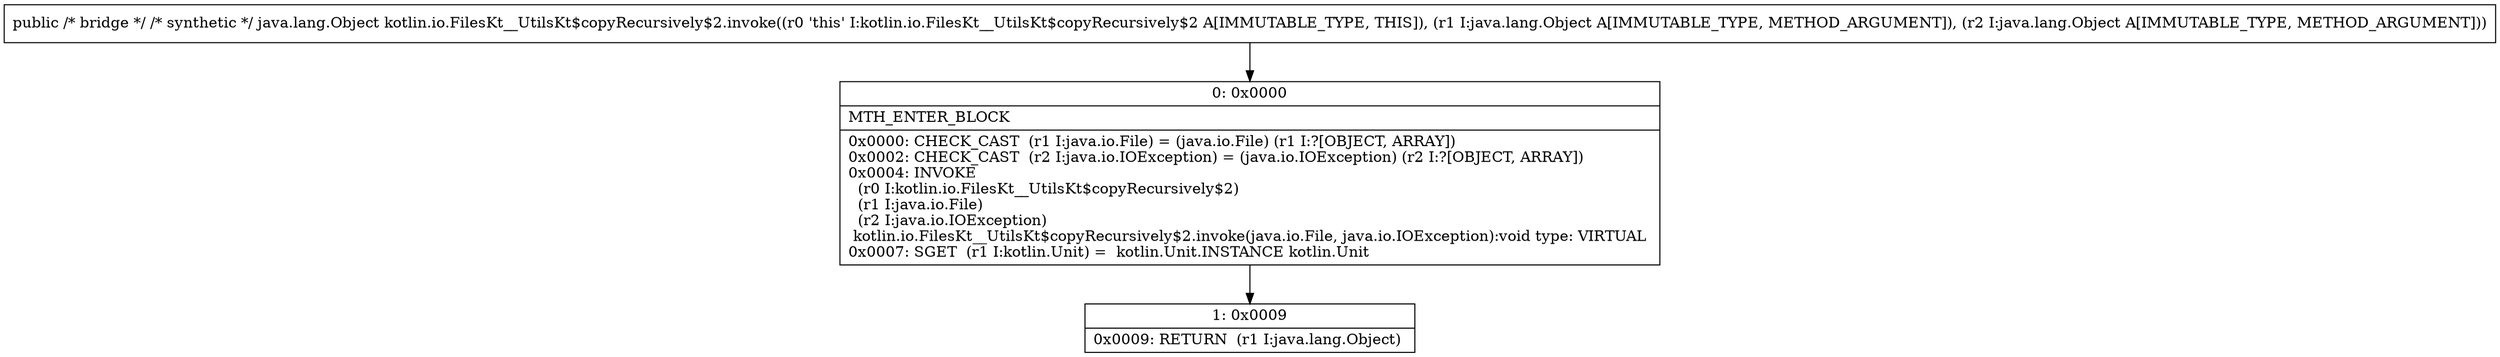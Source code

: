 digraph "CFG forkotlin.io.FilesKt__UtilsKt$copyRecursively$2.invoke(Ljava\/lang\/Object;Ljava\/lang\/Object;)Ljava\/lang\/Object;" {
Node_0 [shape=record,label="{0\:\ 0x0000|MTH_ENTER_BLOCK\l|0x0000: CHECK_CAST  (r1 I:java.io.File) = (java.io.File) (r1 I:?[OBJECT, ARRAY]) \l0x0002: CHECK_CAST  (r2 I:java.io.IOException) = (java.io.IOException) (r2 I:?[OBJECT, ARRAY]) \l0x0004: INVOKE  \l  (r0 I:kotlin.io.FilesKt__UtilsKt$copyRecursively$2)\l  (r1 I:java.io.File)\l  (r2 I:java.io.IOException)\l kotlin.io.FilesKt__UtilsKt$copyRecursively$2.invoke(java.io.File, java.io.IOException):void type: VIRTUAL \l0x0007: SGET  (r1 I:kotlin.Unit) =  kotlin.Unit.INSTANCE kotlin.Unit \l}"];
Node_1 [shape=record,label="{1\:\ 0x0009|0x0009: RETURN  (r1 I:java.lang.Object) \l}"];
MethodNode[shape=record,label="{public \/* bridge *\/ \/* synthetic *\/ java.lang.Object kotlin.io.FilesKt__UtilsKt$copyRecursively$2.invoke((r0 'this' I:kotlin.io.FilesKt__UtilsKt$copyRecursively$2 A[IMMUTABLE_TYPE, THIS]), (r1 I:java.lang.Object A[IMMUTABLE_TYPE, METHOD_ARGUMENT]), (r2 I:java.lang.Object A[IMMUTABLE_TYPE, METHOD_ARGUMENT])) }"];
MethodNode -> Node_0;
Node_0 -> Node_1;
}

